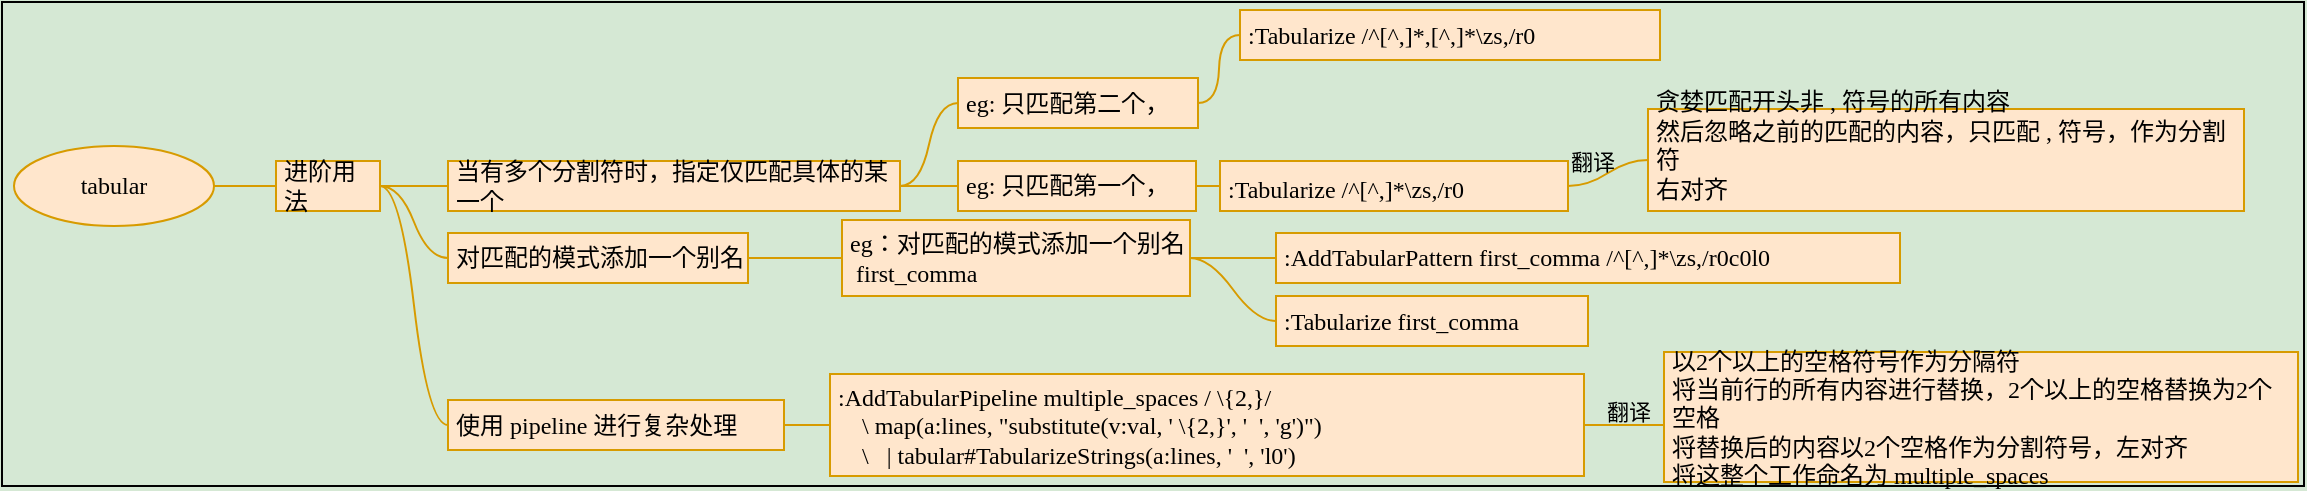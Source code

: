 <mxfile version="15.7.3" type="device" pages="2"><diagram id="maEwkpH_ug1KT-4eAxgU" name="tabular"><mxGraphModel dx="1854" dy="493" grid="0" gridSize="10" guides="1" tooltips="1" connect="1" arrows="1" fold="0" page="0" pageScale="1" pageWidth="1169" pageHeight="827" background="#D5E8D4" math="0" shadow="0"><root><mxCell id="p-X2k1ZGljy4b0k_fr0i-0"/><mxCell id="p-X2k1ZGljy4b0k_fr0i-1" parent="p-X2k1ZGljy4b0k_fr0i-0"/><mxCell id="p-X2k1ZGljy4b0k_fr0i-2" value="" style="swimlane;startSize=107;horizontal=1;containerType=tree;labelBackgroundColor=none;fontFamily=mono;fontColor=#000000;align=left;verticalAlign=top;fillColor=none;strokeColor=default;allowArrows=1;connectable=1;dropTarget=1;collapsible=1;deletable=1;swimlaneLine=0;backgroundOutline=0;pointerEvents=0;" parent="p-X2k1ZGljy4b0k_fr0i-1" vertex="1"><mxGeometry x="-24" y="705" width="1151" height="242" as="geometry"/></mxCell><mxCell id="p-X2k1ZGljy4b0k_fr0i-3" value="" style="edgeStyle=entityRelationEdgeStyle;startArrow=none;endArrow=none;segment=10;curved=1;rounded=0;fontFamily=mono;fontColor=#000000;fillColor=#ffe6cc;strokeColor=#d79b00;" parent="p-X2k1ZGljy4b0k_fr0i-2" source="p-X2k1ZGljy4b0k_fr0i-7" target="p-X2k1ZGljy4b0k_fr0i-8" edge="1"><mxGeometry relative="1" as="geometry"/></mxCell><mxCell id="p-X2k1ZGljy4b0k_fr0i-7" value="tabular" style="ellipse;whiteSpace=wrap;html=1;align=center;treeFolding=1;treeMoving=1;newEdgeStyle={&quot;edgeStyle&quot;:&quot;entityRelationEdgeStyle&quot;,&quot;startArrow&quot;:&quot;none&quot;,&quot;endArrow&quot;:&quot;none&quot;,&quot;segment&quot;:10,&quot;curved&quot;:1};labelBackgroundColor=none;fontFamily=mono;fillColor=#ffe6cc;strokeColor=#d79b00;" parent="p-X2k1ZGljy4b0k_fr0i-2" vertex="1"><mxGeometry x="6" y="72" width="100" height="40" as="geometry"/></mxCell><mxCell id="p-X2k1ZGljy4b0k_fr0i-8" value="进阶用法" style="whiteSpace=wrap;html=1;rounded=0;arcSize=50;align=left;verticalAlign=middle;strokeWidth=1;autosize=1;spacing=4;treeFolding=1;treeMoving=1;newEdgeStyle={&quot;edgeStyle&quot;:&quot;entityRelationEdgeStyle&quot;,&quot;startArrow&quot;:&quot;none&quot;,&quot;endArrow&quot;:&quot;none&quot;,&quot;segment&quot;:10,&quot;curved&quot;:1};labelBackgroundColor=none;fontFamily=mono;fillColor=#ffe6cc;strokeColor=#d79b00;" parent="p-X2k1ZGljy4b0k_fr0i-2" vertex="1"><mxGeometry x="137" y="79.5" width="52" height="25" as="geometry"/></mxCell><mxCell id="p-X2k1ZGljy4b0k_fr0i-12" value="" style="edgeStyle=entityRelationEdgeStyle;startArrow=none;endArrow=none;segment=10;curved=1;rounded=0;fontFamily=mono;fontColor=#000000;fillColor=#ffe6cc;strokeColor=#d79b00;align=left;" parent="p-X2k1ZGljy4b0k_fr0i-2" source="p-X2k1ZGljy4b0k_fr0i-8" target="p-X2k1ZGljy4b0k_fr0i-13" edge="1"><mxGeometry relative="1" as="geometry"><mxPoint x="111" y="94" as="sourcePoint"/></mxGeometry></mxCell><mxCell id="p-X2k1ZGljy4b0k_fr0i-13" value="当有多个分割符时，指定仅匹配具体的某一个" style="whiteSpace=wrap;html=1;rounded=0;arcSize=50;align=left;verticalAlign=middle;strokeWidth=1;autosize=1;spacing=4;treeFolding=1;treeMoving=1;newEdgeStyle={&quot;edgeStyle&quot;:&quot;entityRelationEdgeStyle&quot;,&quot;startArrow&quot;:&quot;none&quot;,&quot;endArrow&quot;:&quot;none&quot;,&quot;segment&quot;:10,&quot;curved&quot;:1};labelBackgroundColor=none;fontFamily=mono;fillColor=#ffe6cc;strokeColor=#d79b00;" parent="p-X2k1ZGljy4b0k_fr0i-2" vertex="1"><mxGeometry x="223" y="79.5" width="226" height="25" as="geometry"/></mxCell><mxCell id="p-X2k1ZGljy4b0k_fr0i-16" value="" style="edgeStyle=entityRelationEdgeStyle;startArrow=none;endArrow=none;segment=10;curved=1;rounded=0;fontFamily=mono;fontColor=#000000;fillColor=#ffe6cc;strokeColor=#d79b00;align=left;" parent="p-X2k1ZGljy4b0k_fr0i-2" source="p-X2k1ZGljy4b0k_fr0i-13" target="p-X2k1ZGljy4b0k_fr0i-17" edge="1"><mxGeometry relative="1" as="geometry"><mxPoint x="234" y="118" as="sourcePoint"/></mxGeometry></mxCell><mxCell id="p-X2k1ZGljy4b0k_fr0i-17" value="eg: 只匹配第一个，" style="whiteSpace=wrap;html=1;rounded=0;arcSize=50;align=left;verticalAlign=middle;strokeWidth=1;autosize=1;spacing=4;treeFolding=1;treeMoving=1;newEdgeStyle={&quot;edgeStyle&quot;:&quot;entityRelationEdgeStyle&quot;,&quot;startArrow&quot;:&quot;none&quot;,&quot;endArrow&quot;:&quot;none&quot;,&quot;segment&quot;:10,&quot;curved&quot;:1};labelBackgroundColor=none;fontFamily=mono;fillColor=#ffe6cc;strokeColor=#d79b00;" parent="p-X2k1ZGljy4b0k_fr0i-2" vertex="1"><mxGeometry x="478" y="79.5" width="119" height="25" as="geometry"/></mxCell><mxCell id="p-X2k1ZGljy4b0k_fr0i-20" value="" style="edgeStyle=entityRelationEdgeStyle;startArrow=none;endArrow=none;segment=10;curved=1;rounded=0;fontFamily=mono;fontColor=#000000;fillColor=#ffe6cc;strokeColor=#d79b00;align=left;" parent="p-X2k1ZGljy4b0k_fr0i-2" source="p-X2k1ZGljy4b0k_fr0i-17" target="p-X2k1ZGljy4b0k_fr0i-21" edge="1"><mxGeometry relative="1" as="geometry"><mxPoint x="502" y="118" as="sourcePoint"/></mxGeometry></mxCell><mxCell id="p-X2k1ZGljy4b0k_fr0i-21" value=":Tabularize /^[^,]*\zs,/r0" style="whiteSpace=wrap;html=1;rounded=0;arcSize=50;align=left;verticalAlign=bottom;strokeWidth=1;autosize=1;spacing=4;treeFolding=1;treeMoving=1;newEdgeStyle={&quot;edgeStyle&quot;:&quot;entityRelationEdgeStyle&quot;,&quot;startArrow&quot;:&quot;none&quot;,&quot;endArrow&quot;:&quot;none&quot;,&quot;segment&quot;:10,&quot;curved&quot;:1};labelBackgroundColor=none;fontFamily=mono;fillColor=#ffe6cc;strokeColor=#d79b00;" parent="p-X2k1ZGljy4b0k_fr0i-2" vertex="1"><mxGeometry x="609" y="79.5" width="174" height="25" as="geometry"/></mxCell><mxCell id="p-X2k1ZGljy4b0k_fr0i-22" value="" style="edgeStyle=entityRelationEdgeStyle;startArrow=none;endArrow=none;segment=10;curved=1;rounded=0;fontFamily=mono;fontColor=#000000;fillColor=#ffe6cc;strokeColor=#d79b00;align=left;exitX=1;exitY=0.5;exitDx=0;exitDy=0;" parent="p-X2k1ZGljy4b0k_fr0i-2" source="p-X2k1ZGljy4b0k_fr0i-36" target="p-X2k1ZGljy4b0k_fr0i-23" edge="1"><mxGeometry relative="1" as="geometry"><mxPoint x="492" y="118" as="sourcePoint"/></mxGeometry></mxCell><mxCell id="p-X2k1ZGljy4b0k_fr0i-23" value="eg：对匹配的模式添加一个别名&lt;br&gt;&amp;nbsp;first_comma" style="whiteSpace=wrap;html=1;rounded=0;arcSize=50;align=left;verticalAlign=middle;strokeWidth=1;autosize=1;spacing=4;treeFolding=1;treeMoving=1;newEdgeStyle={&quot;edgeStyle&quot;:&quot;entityRelationEdgeStyle&quot;,&quot;startArrow&quot;:&quot;none&quot;,&quot;endArrow&quot;:&quot;none&quot;,&quot;segment&quot;:10,&quot;curved&quot;:1};labelBackgroundColor=none;fontFamily=mono;fillColor=#ffe6cc;strokeColor=#d79b00;" parent="p-X2k1ZGljy4b0k_fr0i-2" vertex="1"><mxGeometry x="420" y="109" width="174" height="38" as="geometry"/></mxCell><mxCell id="p-X2k1ZGljy4b0k_fr0i-24" value="" style="edgeStyle=entityRelationEdgeStyle;startArrow=none;endArrow=none;segment=10;curved=1;rounded=0;fontFamily=mono;fontColor=#000000;fillColor=#ffe6cc;strokeColor=#d79b00;align=left;" parent="p-X2k1ZGljy4b0k_fr0i-2" source="p-X2k1ZGljy4b0k_fr0i-23" target="p-X2k1ZGljy4b0k_fr0i-25" edge="1"><mxGeometry relative="1" as="geometry"><mxPoint x="492" y="118" as="sourcePoint"/></mxGeometry></mxCell><mxCell id="p-X2k1ZGljy4b0k_fr0i-25" value=":AddTabularPattern first_comma /^[^,]*\zs,/r0c0l0" style="whiteSpace=wrap;html=1;rounded=0;arcSize=50;align=left;verticalAlign=middle;strokeWidth=1;autosize=1;spacing=4;treeFolding=1;treeMoving=1;newEdgeStyle={&quot;edgeStyle&quot;:&quot;entityRelationEdgeStyle&quot;,&quot;startArrow&quot;:&quot;none&quot;,&quot;endArrow&quot;:&quot;none&quot;,&quot;segment&quot;:10,&quot;curved&quot;:1};labelBackgroundColor=none;fontFamily=mono;fillColor=#ffe6cc;strokeColor=#d79b00;" parent="p-X2k1ZGljy4b0k_fr0i-2" vertex="1"><mxGeometry x="637" y="115.5" width="312" height="25" as="geometry"/></mxCell><mxCell id="p-X2k1ZGljy4b0k_fr0i-26" value="" style="edgeStyle=entityRelationEdgeStyle;startArrow=none;endArrow=none;segment=10;curved=1;rounded=0;fontFamily=mono;fontColor=#000000;fillColor=#ffe6cc;strokeColor=#d79b00;align=left;" parent="p-X2k1ZGljy4b0k_fr0i-2" source="p-X2k1ZGljy4b0k_fr0i-23" target="p-X2k1ZGljy4b0k_fr0i-27" edge="1"><mxGeometry relative="1" as="geometry"><mxPoint x="686.0" y="155.5" as="sourcePoint"/></mxGeometry></mxCell><mxCell id="p-X2k1ZGljy4b0k_fr0i-27" value=":Tabularize first_comma" style="whiteSpace=wrap;html=1;rounded=0;arcSize=50;align=left;verticalAlign=middle;strokeWidth=1;autosize=1;spacing=4;treeFolding=1;treeMoving=1;newEdgeStyle={&quot;edgeStyle&quot;:&quot;entityRelationEdgeStyle&quot;,&quot;startArrow&quot;:&quot;none&quot;,&quot;endArrow&quot;:&quot;none&quot;,&quot;segment&quot;:10,&quot;curved&quot;:1};labelBackgroundColor=none;fontFamily=mono;fillColor=#ffe6cc;strokeColor=#d79b00;" parent="p-X2k1ZGljy4b0k_fr0i-2" vertex="1"><mxGeometry x="637" y="147" width="156" height="25" as="geometry"/></mxCell><mxCell id="p-X2k1ZGljy4b0k_fr0i-28" value="" style="edgeStyle=entityRelationEdgeStyle;startArrow=none;endArrow=none;segment=10;curved=1;rounded=0;fontFamily=mono;fontColor=#000000;fillColor=#ffe6cc;strokeColor=#d79b00;align=left;" parent="p-X2k1ZGljy4b0k_fr0i-2" source="p-X2k1ZGljy4b0k_fr0i-8" target="p-X2k1ZGljy4b0k_fr0i-29" edge="1"><mxGeometry relative="1" as="geometry"><mxPoint x="234" y="118" as="sourcePoint"/></mxGeometry></mxCell><mxCell id="p-X2k1ZGljy4b0k_fr0i-29" value="使用 pipeline 进行复杂处理" style="whiteSpace=wrap;html=1;rounded=0;arcSize=50;align=left;verticalAlign=middle;strokeWidth=1;autosize=1;spacing=4;treeFolding=1;treeMoving=1;newEdgeStyle={&quot;edgeStyle&quot;:&quot;entityRelationEdgeStyle&quot;,&quot;startArrow&quot;:&quot;none&quot;,&quot;endArrow&quot;:&quot;none&quot;,&quot;segment&quot;:10,&quot;curved&quot;:1};labelBackgroundColor=none;fontFamily=mono;fillColor=#ffe6cc;strokeColor=#d79b00;" parent="p-X2k1ZGljy4b0k_fr0i-2" vertex="1"><mxGeometry x="223" y="199" width="168" height="25" as="geometry"/></mxCell><mxCell id="p-X2k1ZGljy4b0k_fr0i-30" value="" style="edgeStyle=entityRelationEdgeStyle;startArrow=none;endArrow=none;segment=10;curved=1;rounded=0;fontFamily=mono;fontColor=#000000;fillColor=#ffe6cc;strokeColor=#d79b00;align=left;" parent="p-X2k1ZGljy4b0k_fr0i-2" source="p-X2k1ZGljy4b0k_fr0i-29" target="p-X2k1ZGljy4b0k_fr0i-31" edge="1"><mxGeometry relative="1" as="geometry"><mxPoint x="234" y="118" as="sourcePoint"/></mxGeometry></mxCell><mxCell id="p-X2k1ZGljy4b0k_fr0i-31" value="&lt;div&gt;:AddTabularPipeline multiple_spaces / \{2,}/&lt;/div&gt;&lt;div&gt;&amp;nbsp; &amp;nbsp; \ map(a:lines, &quot;substitute(v:val, ' \{2,}', '&amp;nbsp; ', 'g')&quot;)&lt;/div&gt;&lt;div&gt;&amp;nbsp; &amp;nbsp; \&amp;nbsp; &amp;nbsp;| tabular#TabularizeStrings(a:lines, '&amp;nbsp; ', 'l0')&lt;/div&gt;" style="whiteSpace=wrap;html=1;rounded=0;arcSize=50;align=left;verticalAlign=middle;strokeWidth=1;autosize=1;spacing=4;treeFolding=1;treeMoving=1;newEdgeStyle={&quot;edgeStyle&quot;:&quot;entityRelationEdgeStyle&quot;,&quot;startArrow&quot;:&quot;none&quot;,&quot;endArrow&quot;:&quot;none&quot;,&quot;segment&quot;:10,&quot;curved&quot;:1};labelBackgroundColor=none;fontFamily=mono;fillColor=#ffe6cc;strokeColor=#d79b00;" parent="p-X2k1ZGljy4b0k_fr0i-2" vertex="1"><mxGeometry x="414" y="186" width="377" height="51" as="geometry"/></mxCell><mxCell id="p-X2k1ZGljy4b0k_fr0i-32" value="" style="edgeStyle=entityRelationEdgeStyle;startArrow=none;endArrow=none;segment=10;curved=1;rounded=0;fontFamily=mono;fontColor=#000000;fillColor=#ffe6cc;strokeColor=#d79b00;align=left;labelBackgroundColor=none;" parent="p-X2k1ZGljy4b0k_fr0i-2" source="p-X2k1ZGljy4b0k_fr0i-31" edge="1"><mxGeometry relative="1" as="geometry"><mxPoint x="425" y="237.5" as="sourcePoint"/><mxPoint x="831" y="211.5" as="targetPoint"/></mxGeometry></mxCell><mxCell id="p-X2k1ZGljy4b0k_fr0i-34" value="翻译" style="edgeLabel;html=1;align=center;verticalAlign=middle;resizable=0;points=[];fontFamily=mono;fontColor=#000000;labelBackgroundColor=none;" parent="p-X2k1ZGljy4b0k_fr0i-32" vertex="1" connectable="0"><mxGeometry x="0.14" y="2" relative="1" as="geometry"><mxPoint x="-1" y="-5" as="offset"/></mxGeometry></mxCell><mxCell id="p-X2k1ZGljy4b0k_fr0i-33" value="&lt;div&gt;以2个以上的空格符号作为分隔符&lt;/div&gt;&lt;div&gt;将当前行的所有内容进行替换，2个以上的空格替换为2个空格&lt;/div&gt;&lt;div&gt;将替换后的内容以2个空格作为分割符号，左对齐&lt;/div&gt;&lt;div&gt;将这整个工作命名为 multiple_spaces&lt;/div&gt;" style="whiteSpace=wrap;html=1;rounded=0;arcSize=50;align=left;verticalAlign=middle;strokeWidth=1;autosize=1;spacing=4;treeFolding=1;treeMoving=1;newEdgeStyle={&quot;edgeStyle&quot;:&quot;entityRelationEdgeStyle&quot;,&quot;startArrow&quot;:&quot;none&quot;,&quot;endArrow&quot;:&quot;none&quot;,&quot;segment&quot;:10,&quot;curved&quot;:1};labelBackgroundColor=none;fontFamily=mono;fillColor=#ffe6cc;strokeColor=#d79b00;" parent="p-X2k1ZGljy4b0k_fr0i-2" vertex="1"><mxGeometry x="831" y="175" width="317" height="65" as="geometry"/></mxCell><mxCell id="p-X2k1ZGljy4b0k_fr0i-35" value="" style="edgeStyle=entityRelationEdgeStyle;startArrow=none;endArrow=none;segment=10;curved=1;rounded=0;fontFamily=mono;fontColor=#000000;fillColor=#ffe6cc;strokeColor=#d79b00;align=left;" parent="p-X2k1ZGljy4b0k_fr0i-2" source="p-X2k1ZGljy4b0k_fr0i-8" target="p-X2k1ZGljy4b0k_fr0i-36" edge="1"><mxGeometry relative="1" as="geometry"><mxPoint x="223" y="118" as="sourcePoint"/></mxGeometry></mxCell><mxCell id="p-X2k1ZGljy4b0k_fr0i-36" value="对匹配的模式添加一个别名" style="whiteSpace=wrap;html=1;rounded=0;arcSize=50;align=left;verticalAlign=middle;strokeWidth=1;autosize=1;spacing=4;treeFolding=1;treeMoving=1;newEdgeStyle={&quot;edgeStyle&quot;:&quot;entityRelationEdgeStyle&quot;,&quot;startArrow&quot;:&quot;none&quot;,&quot;endArrow&quot;:&quot;none&quot;,&quot;segment&quot;:10,&quot;curved&quot;:1};labelBackgroundColor=none;fontFamily=mono;fillColor=#ffe6cc;strokeColor=#d79b00;" parent="p-X2k1ZGljy4b0k_fr0i-2" vertex="1"><mxGeometry x="223" y="115.5" width="150" height="25" as="geometry"/></mxCell><mxCell id="p-X2k1ZGljy4b0k_fr0i-37" value="" style="edgeStyle=entityRelationEdgeStyle;startArrow=none;endArrow=none;segment=10;curved=1;rounded=0;fontFamily=mono;fontColor=#000000;fillColor=#ffe6cc;strokeColor=#d79b00;align=left;" parent="p-X2k1ZGljy4b0k_fr0i-2" source="p-X2k1ZGljy4b0k_fr0i-21" target="p-X2k1ZGljy4b0k_fr0i-38" edge="1"><mxGeometry relative="1" as="geometry"><mxPoint x="571" y="124" as="sourcePoint"/></mxGeometry></mxCell><mxCell id="p-X2k1ZGljy4b0k_fr0i-39" value="翻译" style="edgeLabel;html=1;align=center;verticalAlign=middle;resizable=0;points=[];fontFamily=mono;fontColor=#000000;labelBackgroundColor=none;" parent="p-X2k1ZGljy4b0k_fr0i-37" vertex="1" connectable="0"><mxGeometry x="0.035" y="-1" relative="1" as="geometry"><mxPoint x="-9" y="-6" as="offset"/></mxGeometry></mxCell><mxCell id="p-X2k1ZGljy4b0k_fr0i-38" value="贪婪匹配开头非 , 符号的所有内容&lt;br&gt;然后忽略之前的匹配的内容，只匹配 , 符号，作为分割符&lt;br&gt;右对齐" style="whiteSpace=wrap;html=1;rounded=0;arcSize=50;align=left;verticalAlign=bottom;strokeWidth=1;autosize=1;spacing=4;treeFolding=1;treeMoving=1;newEdgeStyle={&quot;edgeStyle&quot;:&quot;entityRelationEdgeStyle&quot;,&quot;startArrow&quot;:&quot;none&quot;,&quot;endArrow&quot;:&quot;none&quot;,&quot;segment&quot;:10,&quot;curved&quot;:1};labelBackgroundColor=none;fontFamily=mono;fillColor=#ffe6cc;strokeColor=#d79b00;" parent="p-X2k1ZGljy4b0k_fr0i-2" vertex="1"><mxGeometry x="823" y="53.5" width="298" height="51" as="geometry"/></mxCell><mxCell id="p-X2k1ZGljy4b0k_fr0i-43" value="" style="edgeStyle=entityRelationEdgeStyle;startArrow=none;endArrow=none;segment=10;curved=1;rounded=0;fontFamily=mono;fontColor=#000000;fillColor=#ffe6cc;strokeColor=#d79b00;align=left;" parent="p-X2k1ZGljy4b0k_fr0i-2" source="p-X2k1ZGljy4b0k_fr0i-13" target="p-X2k1ZGljy4b0k_fr0i-44" edge="1"><mxGeometry relative="1" as="geometry"><mxPoint x="423" y="124" as="sourcePoint"/></mxGeometry></mxCell><mxCell id="p-X2k1ZGljy4b0k_fr0i-44" value="eg: 只匹配第二个，" style="whiteSpace=wrap;html=1;rounded=0;arcSize=50;align=left;verticalAlign=middle;strokeWidth=1;autosize=1;spacing=4;treeFolding=1;treeMoving=1;newEdgeStyle={&quot;edgeStyle&quot;:&quot;entityRelationEdgeStyle&quot;,&quot;startArrow&quot;:&quot;none&quot;,&quot;endArrow&quot;:&quot;none&quot;,&quot;segment&quot;:10,&quot;curved&quot;:1};labelBackgroundColor=none;fontFamily=mono;fillColor=#ffe6cc;strokeColor=#d79b00;" parent="p-X2k1ZGljy4b0k_fr0i-2" vertex="1"><mxGeometry x="478" y="38" width="120" height="25" as="geometry"/></mxCell><mxCell id="p-X2k1ZGljy4b0k_fr0i-45" value="" style="edgeStyle=entityRelationEdgeStyle;startArrow=none;endArrow=none;segment=10;curved=1;rounded=0;fontFamily=mono;fontColor=#000000;fillColor=#ffe6cc;strokeColor=#d79b00;align=left;" parent="p-X2k1ZGljy4b0k_fr0i-2" source="p-X2k1ZGljy4b0k_fr0i-44" target="p-X2k1ZGljy4b0k_fr0i-46" edge="1"><mxGeometry relative="1" as="geometry"><mxPoint x="417" y="187" as="sourcePoint"/></mxGeometry></mxCell><mxCell id="p-X2k1ZGljy4b0k_fr0i-46" value=":Tabularize /^[^,]*,[^,]*\zs,/r0" style="whiteSpace=wrap;html=1;rounded=0;arcSize=50;align=left;verticalAlign=middle;strokeWidth=1;autosize=1;spacing=4;treeFolding=1;treeMoving=1;newEdgeStyle={&quot;edgeStyle&quot;:&quot;entityRelationEdgeStyle&quot;,&quot;startArrow&quot;:&quot;none&quot;,&quot;endArrow&quot;:&quot;none&quot;,&quot;segment&quot;:10,&quot;curved&quot;:1};labelBackgroundColor=none;fontFamily=mono;fillColor=#ffe6cc;strokeColor=#d79b00;" parent="p-X2k1ZGljy4b0k_fr0i-2" vertex="1"><mxGeometry x="619" y="4" width="210" height="25" as="geometry"/></mxCell></root></mxGraphModel></diagram><diagram id="gUVyGWbOVuYYZMYDvL_N" name="vim 正则表达式"><mxGraphModel dx="1454" dy="1293" grid="0" gridSize="10" guides="1" tooltips="1" connect="1" arrows="1" fold="1" page="0" pageScale="1" pageWidth="1169" pageHeight="827" background="#D5E8D4" math="0" shadow="0"><root><mxCell id="5XfuXVzEinNBU3eBdUpA-0"/><mxCell id="5XfuXVzEinNBU3eBdUpA-1" parent="5XfuXVzEinNBU3eBdUpA-0"/><mxCell id="jLx_Dofu3Ly5nzqChawo-21" value="" style="rounded=0;whiteSpace=wrap;html=1;labelBackgroundColor=none;pointerEvents=0;fontFamily=mono;strokeColor=#d6b656;fillColor=#fff2cc;align=center;verticalAlign=middle;" vertex="1" parent="5XfuXVzEinNBU3eBdUpA-1"><mxGeometry x="46" y="-58" width="789" height="253" as="geometry"/></mxCell><mxCell id="5XfuXVzEinNBU3eBdUpA-3" value="pattern" style="ellipse;fillColor=#fff2cc;strokeColor=#d6b656;" parent="5XfuXVzEinNBU3eBdUpA-1" vertex="1"><mxGeometry y="372" width="80" height="30" as="geometry"/></mxCell><mxCell id="5XfuXVzEinNBU3eBdUpA-4" value="branch" style="rounded=1;fillColor=#fff2cc;strokeColor=#d6b656;" parent="5XfuXVzEinNBU3eBdUpA-1" vertex="1"><mxGeometry x="175" y="302" width="80" height="30" as="geometry"/></mxCell><mxCell id="5XfuXVzEinNBU3eBdUpA-5" value="" style="edgeStyle=elbowEdgeStyle;elbow=horizontal;fillColor=#fff2cc;strokeColor=#d6b656;startArrow=none;" parent="5XfuXVzEinNBU3eBdUpA-1" source="5XfuXVzEinNBU3eBdUpA-48" target="5XfuXVzEinNBU3eBdUpA-4" edge="1"><mxGeometry relative="1" as="geometry"/></mxCell><mxCell id="5XfuXVzEinNBU3eBdUpA-6" value="branch" style="rounded=1;fillColor=#fff2cc;strokeColor=#d6b656;" parent="5XfuXVzEinNBU3eBdUpA-1" vertex="1"><mxGeometry x="159" y="442" width="80" height="30" as="geometry"/></mxCell><mxCell id="5XfuXVzEinNBU3eBdUpA-7" value="" style="edgeStyle=elbowEdgeStyle;elbow=horizontal;fillColor=#fff2cc;strokeColor=#d6b656;" parent="5XfuXVzEinNBU3eBdUpA-1" source="5XfuXVzEinNBU3eBdUpA-3" target="5XfuXVzEinNBU3eBdUpA-6" edge="1"><mxGeometry relative="1" as="geometry"/></mxCell><mxCell id="5XfuXVzEinNBU3eBdUpA-8" value="concat" style="rounded=1;fillColor=#fff2cc;strokeColor=#d6b656;" parent="5XfuXVzEinNBU3eBdUpA-1" vertex="1"><mxGeometry x="345" y="267" width="80" height="30" as="geometry"/></mxCell><mxCell id="5XfuXVzEinNBU3eBdUpA-9" value="" style="edgeStyle=elbowEdgeStyle;elbow=horizontal;fillColor=#fff2cc;strokeColor=#d6b656;startArrow=none;" parent="5XfuXVzEinNBU3eBdUpA-1" source="5XfuXVzEinNBU3eBdUpA-49" target="5XfuXVzEinNBU3eBdUpA-8" edge="1"><mxGeometry relative="1" as="geometry"/></mxCell><mxCell id="5XfuXVzEinNBU3eBdUpA-10" value="concat" style="rounded=1;fillColor=#fff2cc;strokeColor=#d6b656;" parent="5XfuXVzEinNBU3eBdUpA-1" vertex="1"><mxGeometry x="345" y="337" width="80" height="30" as="geometry"/></mxCell><mxCell id="5XfuXVzEinNBU3eBdUpA-11" value="" style="edgeStyle=elbowEdgeStyle;elbow=horizontal;fillColor=#fff2cc;strokeColor=#d6b656;" parent="5XfuXVzEinNBU3eBdUpA-1" source="5XfuXVzEinNBU3eBdUpA-4" target="5XfuXVzEinNBU3eBdUpA-10" edge="1"><mxGeometry relative="1" as="geometry"><Array as="points"><mxPoint x="261" y="352"/></Array></mxGeometry></mxCell><mxCell id="5XfuXVzEinNBU3eBdUpA-12" value="concat" style="rounded=1;fillColor=#fff2cc;strokeColor=#d6b656;" parent="5XfuXVzEinNBU3eBdUpA-1" vertex="1"><mxGeometry x="289" y="407" width="80" height="30" as="geometry"/></mxCell><mxCell id="5XfuXVzEinNBU3eBdUpA-13" value="" style="edgeStyle=elbowEdgeStyle;elbow=horizontal;fillColor=#fff2cc;strokeColor=#d6b656;" parent="5XfuXVzEinNBU3eBdUpA-1" source="5XfuXVzEinNBU3eBdUpA-6" target="5XfuXVzEinNBU3eBdUpA-12" edge="1"><mxGeometry relative="1" as="geometry"/></mxCell><mxCell id="5XfuXVzEinNBU3eBdUpA-14" value="concat" style="rounded=1;fillColor=#fff2cc;strokeColor=#d6b656;" parent="5XfuXVzEinNBU3eBdUpA-1" vertex="1"><mxGeometry x="289" y="477" width="80" height="30" as="geometry"/></mxCell><mxCell id="5XfuXVzEinNBU3eBdUpA-15" value="" style="edgeStyle=elbowEdgeStyle;elbow=horizontal;fillColor=#fff2cc;strokeColor=#d6b656;" parent="5XfuXVzEinNBU3eBdUpA-1" source="5XfuXVzEinNBU3eBdUpA-6" target="5XfuXVzEinNBU3eBdUpA-14" edge="1"><mxGeometry relative="1" as="geometry"/></mxCell><mxCell id="5XfuXVzEinNBU3eBdUpA-20" value="piece" style="rounded=1;fillColor=#fff2cc;strokeColor=#d6b656;" parent="5XfuXVzEinNBU3eBdUpA-1" vertex="1"><mxGeometry x="475" y="232" width="80" height="30" as="geometry"/></mxCell><mxCell id="5XfuXVzEinNBU3eBdUpA-21" value="" style="edgeStyle=elbowEdgeStyle;elbow=horizontal;fillColor=#fff2cc;strokeColor=#d6b656;startArrow=none;" parent="5XfuXVzEinNBU3eBdUpA-1" source="5XfuXVzEinNBU3eBdUpA-50" target="5XfuXVzEinNBU3eBdUpA-20" edge="1"><mxGeometry relative="1" as="geometry"><mxPoint x="425" y="282" as="sourcePoint"/></mxGeometry></mxCell><mxCell id="5XfuXVzEinNBU3eBdUpA-22" value="piece" style="rounded=1;fillColor=#fff2cc;strokeColor=#d6b656;" parent="5XfuXVzEinNBU3eBdUpA-1" vertex="1"><mxGeometry x="475" y="302" width="80" height="30" as="geometry"/></mxCell><mxCell id="5XfuXVzEinNBU3eBdUpA-23" value="" style="edgeStyle=elbowEdgeStyle;elbow=horizontal;fillColor=#fff2cc;strokeColor=#d6b656;" parent="5XfuXVzEinNBU3eBdUpA-1" target="5XfuXVzEinNBU3eBdUpA-22" edge="1"><mxGeometry relative="1" as="geometry"><mxPoint x="425" y="282" as="sourcePoint"/></mxGeometry></mxCell><mxCell id="5XfuXVzEinNBU3eBdUpA-26" value="atom/ordinary-atom" style="rounded=1;fillColor=#dae8fc;strokeColor=#6c8ebf;" parent="5XfuXVzEinNBU3eBdUpA-1" vertex="1"><mxGeometry x="598" y="232" width="125" height="30" as="geometry"/></mxCell><mxCell id="5XfuXVzEinNBU3eBdUpA-27" value="" style="edgeStyle=elbowEdgeStyle;elbow=horizontal;fillColor=#fff2cc;strokeColor=#d6b656;" parent="5XfuXVzEinNBU3eBdUpA-1" target="5XfuXVzEinNBU3eBdUpA-26" edge="1"><mxGeometry relative="1" as="geometry"><mxPoint x="555" y="247" as="sourcePoint"/></mxGeometry></mxCell><mxCell id="5XfuXVzEinNBU3eBdUpA-30" value="multi" style="text;html=1;align=center;verticalAlign=middle;resizable=0;points=[];autosize=1;strokeColor=none;fillColor=none;fontFamily=mono;fontColor=#000000;" parent="5XfuXVzEinNBU3eBdUpA-1" vertex="1"><mxGeometry x="556" y="235" width="40" height="17" as="geometry"/></mxCell><mxCell id="5XfuXVzEinNBU3eBdUpA-31" value="atom/ordinary-atom" style="rounded=1;fillColor=#dae8fc;strokeColor=#6c8ebf;" parent="5XfuXVzEinNBU3eBdUpA-1" vertex="1"><mxGeometry x="598" y="302" width="125" height="30" as="geometry"/></mxCell><mxCell id="5XfuXVzEinNBU3eBdUpA-32" value="" style="edgeStyle=elbowEdgeStyle;elbow=horizontal;fillColor=#fff2cc;strokeColor=#d6b656;" parent="5XfuXVzEinNBU3eBdUpA-1" target="5XfuXVzEinNBU3eBdUpA-31" edge="1"><mxGeometry relative="1" as="geometry"><mxPoint x="555" y="317" as="sourcePoint"/></mxGeometry></mxCell><mxCell id="5XfuXVzEinNBU3eBdUpA-33" value="multi" style="text;html=1;align=center;verticalAlign=middle;resizable=0;points=[];autosize=1;strokeColor=none;fillColor=none;fontFamily=mono;fontColor=#000000;" parent="5XfuXVzEinNBU3eBdUpA-1" vertex="1"><mxGeometry x="556" y="305" width="40" height="17" as="geometry"/></mxCell><mxCell id="5XfuXVzEinNBU3eBdUpA-47" value="\&amp;amp;" style="text;html=1;align=center;verticalAlign=middle;resizable=0;points=[];autosize=1;strokeColor=none;fillColor=none;fontFamily=mono;fontColor=#000000;" parent="5XfuXVzEinNBU3eBdUpA-1" vertex="1"><mxGeometry x="260" y="332" width="22" height="17" as="geometry"/></mxCell><mxCell id="5XfuXVzEinNBU3eBdUpA-50" value="组合" style="text;html=1;align=center;verticalAlign=middle;resizable=0;points=[];autosize=1;strokeColor=none;fillColor=none;fontFamily=mono;fontColor=#000000;" parent="5XfuXVzEinNBU3eBdUpA-1" vertex="1"><mxGeometry x="429" y="245" width="32" height="17" as="geometry"/></mxCell><mxCell id="5XfuXVzEinNBU3eBdUpA-51" value="" style="edgeStyle=elbowEdgeStyle;elbow=horizontal;fillColor=#fff2cc;strokeColor=#d6b656;endArrow=none;" parent="5XfuXVzEinNBU3eBdUpA-1" target="5XfuXVzEinNBU3eBdUpA-50" edge="1"><mxGeometry relative="1" as="geometry"><mxPoint x="425" y="282" as="sourcePoint"/><mxPoint x="475" y="247" as="targetPoint"/></mxGeometry></mxCell><mxCell id="5XfuXVzEinNBU3eBdUpA-49" value="与的关系" style="text;html=1;align=center;verticalAlign=middle;resizable=0;points=[];autosize=1;strokeColor=none;fillColor=none;fontFamily=mono;fontColor=#000000;" parent="5XfuXVzEinNBU3eBdUpA-1" vertex="1"><mxGeometry x="264" y="288" width="51" height="17" as="geometry"/></mxCell><mxCell id="5XfuXVzEinNBU3eBdUpA-52" value="" style="edgeStyle=elbowEdgeStyle;elbow=horizontal;fillColor=#fff2cc;strokeColor=#d6b656;endArrow=none;" parent="5XfuXVzEinNBU3eBdUpA-1" source="5XfuXVzEinNBU3eBdUpA-4" target="5XfuXVzEinNBU3eBdUpA-49" edge="1"><mxGeometry relative="1" as="geometry"><mxPoint x="255" y="317" as="sourcePoint"/><mxPoint x="305" y="282" as="targetPoint"/></mxGeometry></mxCell><mxCell id="5XfuXVzEinNBU3eBdUpA-48" value="或的关系" style="text;html=1;align=center;verticalAlign=middle;resizable=0;points=[];autosize=1;strokeColor=none;fillColor=none;fontFamily=mono;fontColor=#000000;" parent="5XfuXVzEinNBU3eBdUpA-1" vertex="1"><mxGeometry x="96" y="343.5" width="50" height="17" as="geometry"/></mxCell><mxCell id="5XfuXVzEinNBU3eBdUpA-53" value="" style="edgeStyle=elbowEdgeStyle;elbow=horizontal;fillColor=#fff2cc;strokeColor=#d6b656;endArrow=none;" parent="5XfuXVzEinNBU3eBdUpA-1" source="5XfuXVzEinNBU3eBdUpA-3" target="5XfuXVzEinNBU3eBdUpA-48" edge="1"><mxGeometry relative="1" as="geometry"><mxPoint x="109" y="387" as="sourcePoint"/><mxPoint x="159" y="317" as="targetPoint"/></mxGeometry></mxCell><mxCell id="5XfuXVzEinNBU3eBdUpA-54" value="\|" style="edgeLabel;html=1;align=center;verticalAlign=middle;resizable=0;points=[];fontFamily=mono;fontColor=#000000;labelBackgroundColor=none;" parent="5XfuXVzEinNBU3eBdUpA-53" vertex="1" connectable="0"><mxGeometry x="-0.113" relative="1" as="geometry"><mxPoint x="11" y="25" as="offset"/></mxGeometry></mxCell><mxCell id="5XfuXVzEinNBU3eBdUpA-60" value="" style="edgeStyle=orthogonalEdgeStyle;rounded=0;orthogonalLoop=1;jettySize=auto;html=1;labelBackgroundColor=none;fontFamily=mono;fontColor=#000000;align=left;" parent="5XfuXVzEinNBU3eBdUpA-1" source="5XfuXVzEinNBU3eBdUpA-57" target="5XfuXVzEinNBU3eBdUpA-59" edge="1"><mxGeometry relative="1" as="geometry"/></mxCell><mxCell id="5XfuXVzEinNBU3eBdUpA-57" value="/zero-width" style="text;html=1;strokeColor=none;fillColor=none;align=center;verticalAlign=middle;whiteSpace=wrap;rounded=0;labelBackgroundColor=none;pointerEvents=0;fontFamily=mono;fontColor=#000000;" parent="5XfuXVzEinNBU3eBdUpA-1" vertex="1"><mxGeometry x="46" y="164" width="100" height="16" as="geometry"/></mxCell><mxCell id="5XfuXVzEinNBU3eBdUpA-59" value="\@= ^ $ \&amp;lt; \&amp;gt;" style="text;html=1;strokeColor=none;fillColor=none;align=center;verticalAlign=middle;whiteSpace=wrap;rounded=0;labelBackgroundColor=none;pointerEvents=0;fontFamily=mono;fontColor=#000000;" parent="5XfuXVzEinNBU3eBdUpA-1" vertex="1"><mxGeometry x="226" y="164" width="100" height="16" as="geometry"/></mxCell><mxCell id="jLx_Dofu3Ly5nzqChawo-3" value="" style="edgeStyle=orthogonalEdgeStyle;rounded=0;orthogonalLoop=1;jettySize=auto;html=1;labelBackgroundColor=none;fontFamily=mono;fontColor=#000000;align=left;" edge="1" parent="5XfuXVzEinNBU3eBdUpA-1" source="jLx_Dofu3Ly5nzqChawo-0" target="jLx_Dofu3Ly5nzqChawo-2"><mxGeometry relative="1" as="geometry"/></mxCell><mxCell id="jLx_Dofu3Ly5nzqChawo-5" style="edgeStyle=orthogonalEdgeStyle;rounded=0;orthogonalLoop=1;jettySize=auto;html=1;entryX=0;entryY=0.5;entryDx=0;entryDy=0;labelBackgroundColor=none;fontFamily=mono;fontColor=#000000;align=left;" edge="1" parent="5XfuXVzEinNBU3eBdUpA-1" source="jLx_Dofu3Ly5nzqChawo-0" target="jLx_Dofu3Ly5nzqChawo-4"><mxGeometry relative="1" as="geometry"/></mxCell><mxCell id="jLx_Dofu3Ly5nzqChawo-0" value="0 宽断言" style="text;html=1;strokeColor=none;fillColor=none;align=center;verticalAlign=middle;whiteSpace=wrap;rounded=0;labelBackgroundColor=none;pointerEvents=0;fontFamily=mono;fontColor=#000000;" vertex="1" parent="5XfuXVzEinNBU3eBdUpA-1"><mxGeometry x="50" y="78" width="60" height="30" as="geometry"/></mxCell><mxCell id="jLx_Dofu3Ly5nzqChawo-7" value="" style="edgeStyle=orthogonalEdgeStyle;rounded=0;orthogonalLoop=1;jettySize=auto;html=1;labelBackgroundColor=none;fontFamily=mono;fontColor=#000000;align=left;" edge="1" parent="5XfuXVzEinNBU3eBdUpA-1" source="jLx_Dofu3Ly5nzqChawo-2" target="jLx_Dofu3Ly5nzqChawo-6"><mxGeometry relative="1" as="geometry"/></mxCell><mxCell id="jLx_Dofu3Ly5nzqChawo-2" value="&lt;span class=&quot;code&quot;&gt;(?=exp)&lt;/span&gt;" style="text;html=1;strokeColor=none;fillColor=none;align=center;verticalAlign=middle;whiteSpace=wrap;rounded=0;labelBackgroundColor=none;pointerEvents=0;fontFamily=mono;fontColor=#000000;" vertex="1" parent="5XfuXVzEinNBU3eBdUpA-1"><mxGeometry x="190" y="78" width="60" height="30" as="geometry"/></mxCell><mxCell id="jLx_Dofu3Ly5nzqChawo-10" value="" style="edgeStyle=orthogonalEdgeStyle;rounded=0;orthogonalLoop=1;jettySize=auto;html=1;labelBackgroundColor=none;fontFamily=mono;fontColor=#000000;align=left;" edge="1" parent="5XfuXVzEinNBU3eBdUpA-1" source="jLx_Dofu3Ly5nzqChawo-4" target="jLx_Dofu3Ly5nzqChawo-9"><mxGeometry relative="1" as="geometry"/></mxCell><mxCell id="jLx_Dofu3Ly5nzqChawo-4" value="&lt;span class=&quot;code&quot;&gt;(?&amp;lt;=exp)&lt;/span&gt;" style="text;html=1;strokeColor=none;fillColor=none;align=center;verticalAlign=middle;whiteSpace=wrap;rounded=0;labelBackgroundColor=none;pointerEvents=0;fontFamily=mono;fontColor=#000000;" vertex="1" parent="5XfuXVzEinNBU3eBdUpA-1"><mxGeometry x="190" y="115" width="60" height="30" as="geometry"/></mxCell><mxCell id="jLx_Dofu3Ly5nzqChawo-23" value="" style="edgeStyle=orthogonalEdgeStyle;rounded=0;orthogonalLoop=1;jettySize=auto;html=1;labelBackgroundColor=none;fontFamily=mono;fontColor=#000000;align=left;" edge="1" parent="5XfuXVzEinNBU3eBdUpA-1" source="jLx_Dofu3Ly5nzqChawo-6" target="jLx_Dofu3Ly5nzqChawo-22"><mxGeometry relative="1" as="geometry"/></mxCell><mxCell id="jLx_Dofu3Ly5nzqChawo-6" value="&lt;span class=&quot;code&quot;&gt;0 宽度正预测先行断言：断言自身出现的位置后面能匹配 exp 的内容&lt;/span&gt;" style="text;html=1;strokeColor=none;fillColor=none;align=center;verticalAlign=middle;whiteSpace=wrap;rounded=0;labelBackgroundColor=none;pointerEvents=0;fontFamily=mono;fontColor=#000000;" vertex="1" parent="5XfuXVzEinNBU3eBdUpA-1"><mxGeometry x="330" y="78" width="215" height="30" as="geometry"/></mxCell><mxCell id="jLx_Dofu3Ly5nzqChawo-27" value="" style="edgeStyle=orthogonalEdgeStyle;rounded=0;orthogonalLoop=1;jettySize=auto;html=1;labelBackgroundColor=none;fontFamily=mono;fontColor=#FF3333;align=left;" edge="1" parent="5XfuXVzEinNBU3eBdUpA-1" source="jLx_Dofu3Ly5nzqChawo-9" target="jLx_Dofu3Ly5nzqChawo-26"><mxGeometry relative="1" as="geometry"/></mxCell><mxCell id="jLx_Dofu3Ly5nzqChawo-9" value="&lt;span class=&quot;code&quot;&gt;0 宽度正回顾后发断言：断言自身出现的位置前面能匹配 exp 的内容&lt;/span&gt;" style="text;html=1;strokeColor=none;fillColor=none;align=center;verticalAlign=middle;whiteSpace=wrap;rounded=0;labelBackgroundColor=none;pointerEvents=0;fontFamily=mono;fontColor=#000000;" vertex="1" parent="5XfuXVzEinNBU3eBdUpA-1"><mxGeometry x="330" y="115" width="215" height="30" as="geometry"/></mxCell><mxCell id="jLx_Dofu3Ly5nzqChawo-11" value="" style="edgeStyle=orthogonalEdgeStyle;rounded=0;orthogonalLoop=1;jettySize=auto;html=1;labelBackgroundColor=none;fontFamily=mono;fontColor=#000000;align=left;" edge="1" parent="5XfuXVzEinNBU3eBdUpA-1" source="jLx_Dofu3Ly5nzqChawo-13" target="jLx_Dofu3Ly5nzqChawo-15"><mxGeometry relative="1" as="geometry"/></mxCell><mxCell id="jLx_Dofu3Ly5nzqChawo-12" style="edgeStyle=orthogonalEdgeStyle;rounded=0;orthogonalLoop=1;jettySize=auto;html=1;entryX=0;entryY=0.5;entryDx=0;entryDy=0;labelBackgroundColor=none;fontFamily=mono;fontColor=#000000;align=left;" edge="1" parent="5XfuXVzEinNBU3eBdUpA-1" source="jLx_Dofu3Ly5nzqChawo-13" target="jLx_Dofu3Ly5nzqChawo-17"><mxGeometry relative="1" as="geometry"/></mxCell><mxCell id="jLx_Dofu3Ly5nzqChawo-13" value="负向 0 宽断言" style="text;html=1;strokeColor=none;fillColor=none;align=center;verticalAlign=middle;whiteSpace=wrap;rounded=0;labelBackgroundColor=none;pointerEvents=0;fontFamily=mono;fontColor=#000000;" vertex="1" parent="5XfuXVzEinNBU3eBdUpA-1"><mxGeometry x="50" y="-1" width="60" height="30" as="geometry"/></mxCell><mxCell id="jLx_Dofu3Ly5nzqChawo-14" value="" style="edgeStyle=orthogonalEdgeStyle;rounded=0;orthogonalLoop=1;jettySize=auto;html=1;labelBackgroundColor=none;fontFamily=mono;fontColor=#000000;align=left;" edge="1" parent="5XfuXVzEinNBU3eBdUpA-1" source="jLx_Dofu3Ly5nzqChawo-15" target="jLx_Dofu3Ly5nzqChawo-18"><mxGeometry relative="1" as="geometry"/></mxCell><mxCell id="jLx_Dofu3Ly5nzqChawo-15" value="&lt;span class=&quot;code&quot;&gt;(?!exp)&lt;/span&gt;" style="text;html=1;strokeColor=none;fillColor=none;align=center;verticalAlign=middle;whiteSpace=wrap;rounded=0;labelBackgroundColor=none;pointerEvents=0;fontFamily=mono;fontColor=#000000;" vertex="1" parent="5XfuXVzEinNBU3eBdUpA-1"><mxGeometry x="190" y="-1" width="60" height="30" as="geometry"/></mxCell><mxCell id="jLx_Dofu3Ly5nzqChawo-16" value="" style="edgeStyle=orthogonalEdgeStyle;rounded=0;orthogonalLoop=1;jettySize=auto;html=1;labelBackgroundColor=none;fontFamily=mono;fontColor=#000000;align=left;" edge="1" parent="5XfuXVzEinNBU3eBdUpA-1" source="jLx_Dofu3Ly5nzqChawo-17" target="jLx_Dofu3Ly5nzqChawo-19"><mxGeometry relative="1" as="geometry"/></mxCell><mxCell id="jLx_Dofu3Ly5nzqChawo-17" value="&lt;span class=&quot;code&quot;&gt;(?&amp;lt;!exp)&lt;/span&gt;" style="text;html=1;strokeColor=none;fillColor=none;align=center;verticalAlign=middle;whiteSpace=wrap;rounded=0;labelBackgroundColor=none;pointerEvents=0;fontFamily=mono;fontColor=#000000;" vertex="1" parent="5XfuXVzEinNBU3eBdUpA-1"><mxGeometry x="190" y="36" width="60" height="30" as="geometry"/></mxCell><mxCell id="jLx_Dofu3Ly5nzqChawo-18" value="&lt;span class=&quot;code&quot;&gt;&lt;span class=&quot;name&quot;&gt;0 宽度负预测先行断言&lt;/span&gt;&lt;span class=&quot;code&quot;&gt;&lt;/span&gt;，断言自身出现的位置后面不能匹配 exp 的内容&lt;/span&gt;" style="text;html=1;strokeColor=none;fillColor=none;align=center;verticalAlign=middle;whiteSpace=wrap;rounded=0;labelBackgroundColor=none;pointerEvents=0;fontFamily=mono;fontColor=#000000;" vertex="1" parent="5XfuXVzEinNBU3eBdUpA-1"><mxGeometry x="330" y="-1" width="215" height="30" as="geometry"/></mxCell><mxCell id="jLx_Dofu3Ly5nzqChawo-19" value="&lt;span class=&quot;code&quot;&gt;0 宽度负回顾后发断言，断言自身出现的位置前面不能匹配 exp 的内容&lt;/span&gt;" style="text;html=1;strokeColor=none;fillColor=none;align=center;verticalAlign=middle;whiteSpace=wrap;rounded=0;labelBackgroundColor=none;pointerEvents=0;fontFamily=mono;fontColor=#000000;" vertex="1" parent="5XfuXVzEinNBU3eBdUpA-1"><mxGeometry x="330" y="36" width="215" height="30" as="geometry"/></mxCell><mxCell id="jLx_Dofu3Ly5nzqChawo-20" value="断言用来声明一个应该为真的事实。正则表达式中只有当断言为真时才会继续进行匹配。" style="text;html=1;strokeColor=default;fillColor=none;align=left;verticalAlign=middle;whiteSpace=wrap;rounded=0;labelBackgroundColor=none;pointerEvents=0;fontFamily=mono;fontColor=#000000;" vertex="1" parent="5XfuXVzEinNBU3eBdUpA-1"><mxGeometry x="50" y="-53" width="227" height="30" as="geometry"/></mxCell><mxCell id="jLx_Dofu3Ly5nzqChawo-22" value="&lt;span class=&quot;regex&quot;&gt;&lt;span class=&quot;string&quot;&gt;I'm &lt;font color=&quot;#ff3333&quot;&gt;sing&lt;/font&gt;ing while you're&lt;br&gt;&lt;font color=&quot;#ff3333&quot;&gt;                danc&lt;/font&gt;ing&lt;/span&gt;&lt;/span&gt;" style="text;html=1;strokeColor=none;fillColor=none;align=center;verticalAlign=middle;whiteSpace=wrap;rounded=0;labelBackgroundColor=none;pointerEvents=0;fontFamily=mono;fontColor=#000000;" vertex="1" parent="5XfuXVzEinNBU3eBdUpA-1"><mxGeometry x="629" y="78" width="149" height="30" as="geometry"/></mxCell><mxCell id="jLx_Dofu3Ly5nzqChawo-24" value="\w+(?=ing)" style="text;html=1;strokeColor=none;fillColor=none;align=center;verticalAlign=middle;whiteSpace=wrap;rounded=0;labelBackgroundColor=none;pointerEvents=0;fontFamily=mono;fontColor=#000000;" vertex="1" parent="5XfuXVzEinNBU3eBdUpA-1"><mxGeometry x="551" y="76" width="65" height="17" as="geometry"/></mxCell><mxCell id="jLx_Dofu3Ly5nzqChawo-26" value="I'm&amp;nbsp;&lt;font&gt;sing&lt;/font&gt;&lt;font color=&quot;#ff3333&quot;&gt;ing&lt;/font&gt; while you're&lt;br&gt;&lt;font&gt;danc&lt;/font&gt;ing" style="text;html=1;strokeColor=none;fillColor=none;align=center;verticalAlign=middle;whiteSpace=wrap;rounded=0;labelBackgroundColor=none;pointerEvents=0;fontFamily=mono;fontColor=#000000;" vertex="1" parent="5XfuXVzEinNBU3eBdUpA-1"><mxGeometry x="629" y="115" width="149" height="30" as="geometry"/></mxCell><mxCell id="jLx_Dofu3Ly5nzqChawo-28" value="&lt;span class=&quot;regex&quot;&gt;(?&amp;lt;=ing)\w+&lt;/span&gt;" style="text;whiteSpace=wrap;html=1;fontFamily=mono;fontColor=#000000;" vertex="1" parent="5XfuXVzEinNBU3eBdUpA-1"><mxGeometry x="549" y="108" width="68" height="21" as="geometry"/></mxCell><mxCell id="RnMJyI_v8x1JBw9DZeMF-2" value="" style="edgeStyle=orthogonalEdgeStyle;rounded=0;orthogonalLoop=1;jettySize=auto;html=1;labelBackgroundColor=none;fontFamily=mono;fontColor=#000000;align=left;" edge="1" parent="5XfuXVzEinNBU3eBdUpA-1" source="RnMJyI_v8x1JBw9DZeMF-0" target="RnMJyI_v8x1JBw9DZeMF-1"><mxGeometry relative="1" as="geometry"/></mxCell><mxCell id="RnMJyI_v8x1JBw9DZeMF-4" style="edgeStyle=orthogonalEdgeStyle;rounded=0;orthogonalLoop=1;jettySize=auto;html=1;entryX=0;entryY=0.5;entryDx=0;entryDy=0;labelBackgroundColor=none;fontFamily=mono;fontColor=#000000;align=left;" edge="1" parent="5XfuXVzEinNBU3eBdUpA-1" source="RnMJyI_v8x1JBw9DZeMF-0" target="RnMJyI_v8x1JBw9DZeMF-3"><mxGeometry relative="1" as="geometry"/></mxCell><mxCell id="RnMJyI_v8x1JBw9DZeMF-0" value="贪婪和懒惰" style="text;html=1;strokeColor=none;fillColor=none;align=center;verticalAlign=middle;whiteSpace=wrap;rounded=0;labelBackgroundColor=none;pointerEvents=0;fontFamily=mono;fontColor=#000000;" vertex="1" parent="5XfuXVzEinNBU3eBdUpA-1"><mxGeometry x="106" y="-179" width="60" height="30" as="geometry"/></mxCell><mxCell id="RnMJyI_v8x1JBw9DZeMF-1" value="通常都是贪婪的" style="text;html=1;strokeColor=none;fillColor=none;align=center;verticalAlign=middle;whiteSpace=wrap;rounded=0;labelBackgroundColor=none;pointerEvents=0;fontFamily=mono;fontColor=#000000;" vertex="1" parent="5XfuXVzEinNBU3eBdUpA-1"><mxGeometry x="246" y="-179" width="60" height="30" as="geometry"/></mxCell><mxCell id="RnMJyI_v8x1JBw9DZeMF-6" value="" style="edgeStyle=orthogonalEdgeStyle;rounded=0;orthogonalLoop=1;jettySize=auto;html=1;labelBackgroundColor=none;fontFamily=mono;fontColor=#000000;align=left;" edge="1" parent="5XfuXVzEinNBU3eBdUpA-1" source="RnMJyI_v8x1JBw9DZeMF-3" target="RnMJyI_v8x1JBw9DZeMF-5"><mxGeometry relative="1" as="geometry"/></mxCell><mxCell id="RnMJyI_v8x1JBw9DZeMF-13" style="edgeStyle=orthogonalEdgeStyle;rounded=0;orthogonalLoop=1;jettySize=auto;html=1;labelBackgroundColor=none;fontFamily=mono;fontColor=#000000;align=left;" edge="1" parent="5XfuXVzEinNBU3eBdUpA-1" source="RnMJyI_v8x1JBw9DZeMF-3" target="RnMJyI_v8x1JBw9DZeMF-7"><mxGeometry relative="1" as="geometry"/></mxCell><mxCell id="RnMJyI_v8x1JBw9DZeMF-14" style="edgeStyle=orthogonalEdgeStyle;rounded=0;orthogonalLoop=1;jettySize=auto;html=1;entryX=0;entryY=0.5;entryDx=0;entryDy=0;labelBackgroundColor=none;fontFamily=mono;fontColor=#000000;align=left;" edge="1" parent="5XfuXVzEinNBU3eBdUpA-1" source="RnMJyI_v8x1JBw9DZeMF-3" target="RnMJyI_v8x1JBw9DZeMF-8"><mxGeometry relative="1" as="geometry"/></mxCell><mxCell id="RnMJyI_v8x1JBw9DZeMF-15" style="edgeStyle=orthogonalEdgeStyle;rounded=0;orthogonalLoop=1;jettySize=auto;html=1;entryX=0;entryY=0.5;entryDx=0;entryDy=0;labelBackgroundColor=none;fontFamily=mono;fontColor=#000000;align=left;" edge="1" parent="5XfuXVzEinNBU3eBdUpA-1" source="RnMJyI_v8x1JBw9DZeMF-3" target="RnMJyI_v8x1JBw9DZeMF-11"><mxGeometry relative="1" as="geometry"/></mxCell><mxCell id="RnMJyI_v8x1JBw9DZeMF-16" style="edgeStyle=orthogonalEdgeStyle;rounded=0;orthogonalLoop=1;jettySize=auto;html=1;entryX=0;entryY=0.5;entryDx=0;entryDy=0;labelBackgroundColor=none;fontFamily=mono;fontColor=#000000;align=left;" edge="1" parent="5XfuXVzEinNBU3eBdUpA-1" source="RnMJyI_v8x1JBw9DZeMF-3" target="RnMJyI_v8x1JBw9DZeMF-12"><mxGeometry relative="1" as="geometry"/></mxCell><mxCell id="RnMJyI_v8x1JBw9DZeMF-3" value="懒惰匹配需要在前面给的限定符前加 ?&lt;br&gt;表示匹配任意数量的重复，但是在能使整个匹配成功的前提下使用最少的重复" style="text;html=1;strokeColor=none;fillColor=none;align=center;verticalAlign=middle;whiteSpace=wrap;rounded=0;labelBackgroundColor=none;pointerEvents=0;fontFamily=mono;fontColor=#000000;" vertex="1" parent="5XfuXVzEinNBU3eBdUpA-1"><mxGeometry x="246" y="-241" width="196" height="47" as="geometry"/></mxCell><mxCell id="RnMJyI_v8x1JBw9DZeMF-27" value="" style="edgeStyle=orthogonalEdgeStyle;rounded=0;orthogonalLoop=1;jettySize=auto;html=1;labelBackgroundColor=none;fontFamily=mono;fontColor=#000000;align=left;" edge="1" parent="5XfuXVzEinNBU3eBdUpA-1" source="RnMJyI_v8x1JBw9DZeMF-5" target="RnMJyI_v8x1JBw9DZeMF-21"><mxGeometry relative="1" as="geometry"/></mxCell><mxCell id="RnMJyI_v8x1JBw9DZeMF-5" value="*？" style="text;html=1;strokeColor=none;fillColor=none;align=center;verticalAlign=middle;whiteSpace=wrap;rounded=0;labelBackgroundColor=none;pointerEvents=0;fontFamily=mono;fontColor=#000000;" vertex="1" parent="5XfuXVzEinNBU3eBdUpA-1"><mxGeometry x="497" y="-229" width="59" height="23" as="geometry"/></mxCell><mxCell id="RnMJyI_v8x1JBw9DZeMF-26" style="edgeStyle=orthogonalEdgeStyle;rounded=0;orthogonalLoop=1;jettySize=auto;html=1;exitX=1;exitY=0.5;exitDx=0;exitDy=0;entryX=0;entryY=0.5;entryDx=0;entryDy=0;labelBackgroundColor=none;fontFamily=mono;fontColor=#000000;align=left;" edge="1" parent="5XfuXVzEinNBU3eBdUpA-1" source="RnMJyI_v8x1JBw9DZeMF-7" target="RnMJyI_v8x1JBw9DZeMF-20"><mxGeometry relative="1" as="geometry"/></mxCell><mxCell id="RnMJyI_v8x1JBw9DZeMF-7" value="+？" style="text;html=1;strokeColor=none;fillColor=none;align=center;verticalAlign=middle;whiteSpace=wrap;rounded=0;labelBackgroundColor=none;pointerEvents=0;fontFamily=mono;fontColor=#000000;" vertex="1" parent="5XfuXVzEinNBU3eBdUpA-1"><mxGeometry x="497" y="-255" width="59" height="23" as="geometry"/></mxCell><mxCell id="RnMJyI_v8x1JBw9DZeMF-24" value="" style="edgeStyle=orthogonalEdgeStyle;rounded=0;orthogonalLoop=1;jettySize=auto;html=1;labelBackgroundColor=none;fontFamily=mono;fontColor=#000000;align=left;" edge="1" parent="5XfuXVzEinNBU3eBdUpA-1" source="RnMJyI_v8x1JBw9DZeMF-8" target="RnMJyI_v8x1JBw9DZeMF-22"><mxGeometry relative="1" as="geometry"/></mxCell><mxCell id="RnMJyI_v8x1JBw9DZeMF-8" value="？？" style="text;html=1;strokeColor=none;fillColor=none;align=center;verticalAlign=middle;whiteSpace=wrap;rounded=0;labelBackgroundColor=none;pointerEvents=0;fontFamily=mono;fontColor=#000000;" vertex="1" parent="5XfuXVzEinNBU3eBdUpA-1"><mxGeometry x="497" y="-281" width="59" height="23" as="geometry"/></mxCell><mxCell id="RnMJyI_v8x1JBw9DZeMF-23" value="" style="edgeStyle=orthogonalEdgeStyle;rounded=0;orthogonalLoop=1;jettySize=auto;html=1;labelBackgroundColor=none;fontFamily=mono;fontColor=#000000;align=left;" edge="1" parent="5XfuXVzEinNBU3eBdUpA-1" source="RnMJyI_v8x1JBw9DZeMF-11" target="RnMJyI_v8x1JBw9DZeMF-19"><mxGeometry relative="1" as="geometry"/></mxCell><mxCell id="RnMJyI_v8x1JBw9DZeMF-11" value="{n,m}？" style="text;html=1;strokeColor=none;fillColor=none;align=center;verticalAlign=middle;whiteSpace=wrap;rounded=0;labelBackgroundColor=none;pointerEvents=0;fontFamily=mono;fontColor=#000000;" vertex="1" parent="5XfuXVzEinNBU3eBdUpA-1"><mxGeometry x="497" y="-304" width="59" height="23" as="geometry"/></mxCell><mxCell id="RnMJyI_v8x1JBw9DZeMF-18" value="" style="edgeStyle=orthogonalEdgeStyle;rounded=0;orthogonalLoop=1;jettySize=auto;html=1;labelBackgroundColor=none;fontFamily=mono;fontColor=#000000;align=left;" edge="1" parent="5XfuXVzEinNBU3eBdUpA-1" source="RnMJyI_v8x1JBw9DZeMF-12" target="RnMJyI_v8x1JBw9DZeMF-17"><mxGeometry relative="1" as="geometry"/></mxCell><mxCell id="RnMJyI_v8x1JBw9DZeMF-12" value="{n,}？" style="text;html=1;strokeColor=none;fillColor=none;align=center;verticalAlign=middle;whiteSpace=wrap;rounded=0;labelBackgroundColor=none;pointerEvents=0;fontFamily=mono;fontColor=#000000;" vertex="1" parent="5XfuXVzEinNBU3eBdUpA-1"><mxGeometry x="497" y="-330" width="59" height="23" as="geometry"/></mxCell><mxCell id="RnMJyI_v8x1JBw9DZeMF-17" value="重复 n 次以上，但尽可能少的重复" style="text;html=1;strokeColor=none;fillColor=none;align=left;verticalAlign=middle;whiteSpace=wrap;rounded=0;labelBackgroundColor=none;pointerEvents=0;fontFamily=mono;fontColor=#000000;" vertex="1" parent="5XfuXVzEinNBU3eBdUpA-1"><mxGeometry x="612" y="-330" width="195" height="23" as="geometry"/></mxCell><mxCell id="RnMJyI_v8x1JBw9DZeMF-19" value="重复 n 到 m 次以上，但尽可能少的重复" style="text;html=1;strokeColor=none;fillColor=none;align=left;verticalAlign=middle;whiteSpace=wrap;rounded=0;labelBackgroundColor=none;pointerEvents=0;fontFamily=mono;fontColor=#000000;" vertex="1" parent="5XfuXVzEinNBU3eBdUpA-1"><mxGeometry x="612" y="-304" width="203" height="23" as="geometry"/></mxCell><mxCell id="RnMJyI_v8x1JBw9DZeMF-20" value="重复 1 次或更多次，但尽可能少的重复" style="text;html=1;strokeColor=none;fillColor=none;align=left;verticalAlign=middle;whiteSpace=wrap;rounded=0;labelBackgroundColor=none;pointerEvents=0;fontFamily=mono;fontColor=#000000;" vertex="1" parent="5XfuXVzEinNBU3eBdUpA-1"><mxGeometry x="612" y="-255" width="195" height="23" as="geometry"/></mxCell><mxCell id="RnMJyI_v8x1JBw9DZeMF-29" value="" style="edgeStyle=orthogonalEdgeStyle;rounded=0;orthogonalLoop=1;jettySize=auto;html=1;labelBackgroundColor=none;fontFamily=mono;fontColor=#000000;align=left;" edge="1" parent="5XfuXVzEinNBU3eBdUpA-1" source="RnMJyI_v8x1JBw9DZeMF-21" target="RnMJyI_v8x1JBw9DZeMF-28"><mxGeometry relative="1" as="geometry"/></mxCell><mxCell id="RnMJyI_v8x1JBw9DZeMF-21" value="重复任意次，但尽可能少的重复" style="text;html=1;strokeColor=none;fillColor=none;align=left;verticalAlign=middle;whiteSpace=wrap;rounded=0;labelBackgroundColor=none;pointerEvents=0;fontFamily=mono;fontColor=#000000;" vertex="1" parent="5XfuXVzEinNBU3eBdUpA-1"><mxGeometry x="612" y="-229" width="195" height="23" as="geometry"/></mxCell><mxCell id="RnMJyI_v8x1JBw9DZeMF-22" value="重复 0 次或 1 次，但尽可能少的重复" style="text;html=1;strokeColor=none;fillColor=none;align=left;verticalAlign=middle;whiteSpace=wrap;rounded=0;labelBackgroundColor=none;pointerEvents=0;fontFamily=mono;fontColor=#000000;" vertex="1" parent="5XfuXVzEinNBU3eBdUpA-1"><mxGeometry x="612" y="-281" width="195" height="23" as="geometry"/></mxCell><mxCell id="RnMJyI_v8x1JBw9DZeMF-28" value="aabab: 匹配的是 aab 和 ab&lt;br&gt;&lt;font color=&quot;#b5739d&quot;&gt;匹配前三个字母 aab 的原因是&lt;/font&gt;，正则表达式规定了：比贪婪和懒惰优先级更高的匹配权是最开始的匹配，&lt;font color=&quot;#7ea6e0&quot;&gt;所以 . 的优先级比 *? 高&lt;/font&gt;&lt;br&gt;The match&amp;nbsp;that begins earliest wins" style="text;html=1;strokeColor=none;fillColor=none;align=left;verticalAlign=middle;whiteSpace=wrap;rounded=0;labelBackgroundColor=none;pointerEvents=0;fontFamily=mono;fontColor=#000000;" vertex="1" parent="5XfuXVzEinNBU3eBdUpA-1"><mxGeometry x="886" y="-252" width="224" height="69" as="geometry"/></mxCell><mxCell id="RnMJyI_v8x1JBw9DZeMF-30" value="a.*?b" style="text;html=1;strokeColor=none;fillColor=none;align=center;verticalAlign=middle;whiteSpace=wrap;rounded=0;labelBackgroundColor=none;pointerEvents=0;fontFamily=mono;fontColor=#000000;" vertex="1" parent="5XfuXVzEinNBU3eBdUpA-1"><mxGeometry x="812" y="-232" width="60" height="13" as="geometry"/></mxCell></root></mxGraphModel></diagram></mxfile>